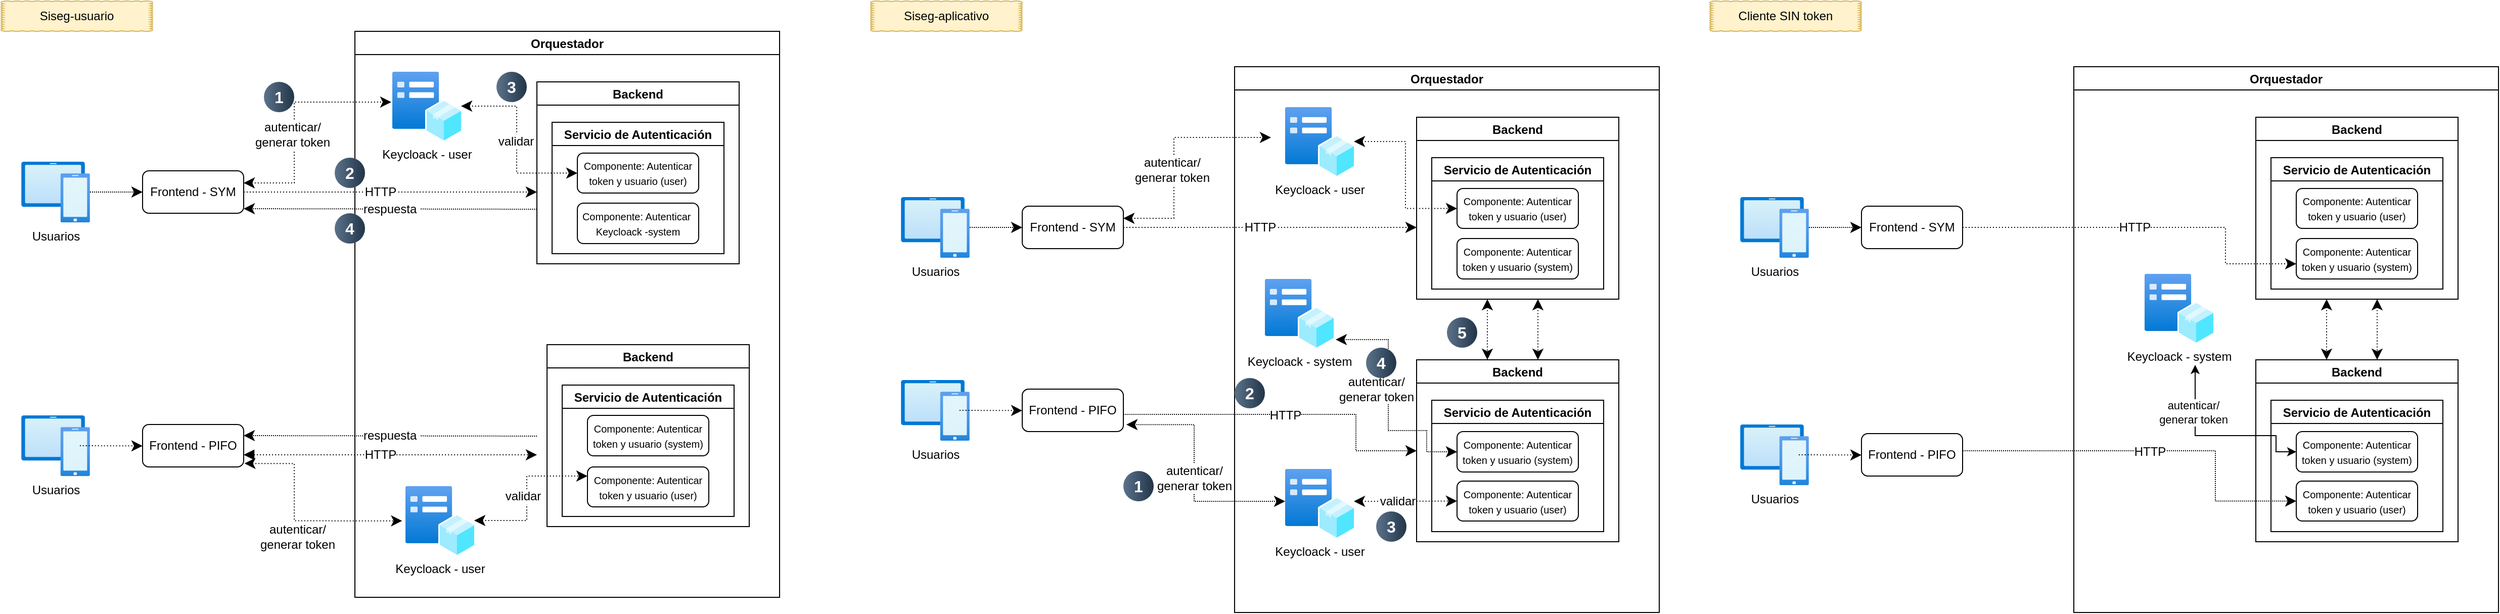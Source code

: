 <mxfile version="24.9.0">
  <diagram name="Página-1" id="T-s0mQuV8Qicfcp4VXSi">
    <mxGraphModel dx="5612" dy="2545" grid="1" gridSize="10" guides="1" tooltips="1" connect="1" arrows="1" fold="1" page="1" pageScale="1" pageWidth="827" pageHeight="1169" math="0" shadow="0">
      <root>
        <mxCell id="0" />
        <mxCell id="1" parent="0" />
        <mxCell id="W1eZ0N9mM1meKJaLG8h9-186" value="Frontend - PIFO" style="rounded=1;whiteSpace=wrap;html=1;" parent="1" vertex="1">
          <mxGeometry x="210" y="384" width="100" height="42" as="geometry" />
        </mxCell>
        <mxCell id="W1eZ0N9mM1meKJaLG8h9-191" style="edgeStyle=none;curved=1;rounded=0;orthogonalLoop=1;jettySize=auto;html=1;fontSize=12;startSize=8;endSize=8;dashed=1;dashPattern=1 2;" parent="1" source="W1eZ0N9mM1meKJaLG8h9-193" edge="1">
          <mxGeometry relative="1" as="geometry">
            <mxPoint x="600" y="224" as="targetPoint" />
          </mxGeometry>
        </mxCell>
        <mxCell id="W1eZ0N9mM1meKJaLG8h9-192" value="HTTP" style="edgeLabel;html=1;align=center;verticalAlign=middle;resizable=0;points=[];fontSize=12;" parent="W1eZ0N9mM1meKJaLG8h9-191" vertex="1" connectable="0">
          <mxGeometry x="-0.072" relative="1" as="geometry">
            <mxPoint as="offset" />
          </mxGeometry>
        </mxCell>
        <mxCell id="W1eZ0N9mM1meKJaLG8h9-193" value="Frontend - SYM" style="rounded=1;whiteSpace=wrap;html=1;" parent="1" vertex="1">
          <mxGeometry x="210" y="203" width="100" height="42" as="geometry" />
        </mxCell>
        <mxCell id="W1eZ0N9mM1meKJaLG8h9-194" value="Usuarios" style="image;aspect=fixed;html=1;points=[];align=center;fontSize=12;image=img/lib/azure2/intune/Devices.svg;" parent="1" vertex="1">
          <mxGeometry x="90" y="375" width="68" height="60" as="geometry" />
        </mxCell>
        <mxCell id="W1eZ0N9mM1meKJaLG8h9-195" style="edgeStyle=none;curved=1;rounded=0;orthogonalLoop=1;jettySize=auto;html=1;fontSize=12;startSize=8;endSize=8;dashed=1;dashPattern=1 2;entryX=0;entryY=0.5;entryDx=0;entryDy=0;" parent="1" edge="1">
          <mxGeometry relative="1" as="geometry">
            <mxPoint x="148" y="404.999" as="sourcePoint" />
            <mxPoint x="210" y="405.2" as="targetPoint" />
          </mxGeometry>
        </mxCell>
        <mxCell id="W1eZ0N9mM1meKJaLG8h9-196" style="rounded=0;orthogonalLoop=1;jettySize=auto;html=1;fontSize=12;startSize=8;endSize=8;dashed=1;dashPattern=1 1;startArrow=classic;startFill=1;edgeStyle=orthogonalEdgeStyle;exitX=1.03;exitY=0.741;exitDx=0;exitDy=0;exitPerimeter=0;" parent="1" target="W1eZ0N9mM1meKJaLG8h9-185" edge="1">
          <mxGeometry relative="1" as="geometry">
            <mxPoint x="313" y="419.122" as="sourcePoint" />
            <mxPoint x="450" y="466" as="targetPoint" />
            <Array as="points">
              <mxPoint x="380" y="419" />
              <mxPoint x="380" y="495" />
            </Array>
          </mxGeometry>
        </mxCell>
        <mxCell id="W1eZ0N9mM1meKJaLG8h9-197" value="autenticar/&lt;br&gt;generar token" style="edgeLabel;html=1;align=center;verticalAlign=middle;resizable=0;points=[];fontSize=12;" parent="W1eZ0N9mM1meKJaLG8h9-196" vertex="1" connectable="0">
          <mxGeometry x="0.068" y="-1" relative="1" as="geometry">
            <mxPoint x="1" y="-5" as="offset" />
          </mxGeometry>
        </mxCell>
        <mxCell id="W1eZ0N9mM1meKJaLG8h9-199" style="edgeStyle=orthogonalEdgeStyle;rounded=0;orthogonalLoop=1;jettySize=auto;html=1;entryX=0;entryY=0.5;entryDx=0;entryDy=0;fontSize=12;startSize=8;endSize=8;dashed=1;dashPattern=1 1;" parent="1" source="W1eZ0N9mM1meKJaLG8h9-200" target="W1eZ0N9mM1meKJaLG8h9-193" edge="1">
          <mxGeometry relative="1" as="geometry" />
        </mxCell>
        <mxCell id="W1eZ0N9mM1meKJaLG8h9-200" value="Usuarios" style="image;aspect=fixed;html=1;points=[];align=center;fontSize=12;image=img/lib/azure2/intune/Devices.svg;" parent="1" vertex="1">
          <mxGeometry x="90" y="194" width="68" height="60" as="geometry" />
        </mxCell>
        <mxCell id="W1eZ0N9mM1meKJaLG8h9-208" style="edgeStyle=orthogonalEdgeStyle;rounded=0;orthogonalLoop=1;jettySize=auto;html=1;fontSize=12;startSize=8;endSize=8;dashed=1;dashPattern=1 1;" parent="1" edge="1">
          <mxGeometry relative="1" as="geometry">
            <mxPoint x="600" y="445" as="targetPoint" />
            <mxPoint x="310" y="409" as="sourcePoint" />
            <Array as="points">
              <mxPoint x="540" y="409" />
              <mxPoint x="540" y="445" />
              <mxPoint x="600" y="445" />
            </Array>
          </mxGeometry>
        </mxCell>
        <mxCell id="W1eZ0N9mM1meKJaLG8h9-209" value="HTTP" style="edgeLabel;html=1;align=center;verticalAlign=middle;resizable=0;points=[];fontSize=12;" parent="W1eZ0N9mM1meKJaLG8h9-208" vertex="1" connectable="0">
          <mxGeometry x="-0.018" y="-1" relative="1" as="geometry">
            <mxPoint as="offset" />
          </mxGeometry>
        </mxCell>
        <mxCell id="W1eZ0N9mM1meKJaLG8h9-218" value="Orquestador" style="swimlane;" parent="1" vertex="1">
          <mxGeometry x="420" y="65" width="420" height="540" as="geometry" />
        </mxCell>
        <mxCell id="W1eZ0N9mM1meKJaLG8h9-222" style="edgeStyle=orthogonalEdgeStyle;rounded=0;orthogonalLoop=1;jettySize=auto;html=1;entryX=0;entryY=0.5;entryDx=0;entryDy=0;fontSize=12;startSize=8;endSize=8;startArrow=classic;startFill=1;dashed=1;dashPattern=1 2;" parent="W1eZ0N9mM1meKJaLG8h9-218" source="W1eZ0N9mM1meKJaLG8h9-198" target="W1eZ0N9mM1meKJaLG8h9-216" edge="1">
          <mxGeometry relative="1" as="geometry" />
        </mxCell>
        <mxCell id="W1eZ0N9mM1meKJaLG8h9-198" value="Keycloack - user" style="image;aspect=fixed;html=1;points=[];align=center;fontSize=12;image=img/lib/azure2/other/Azure_Edge_Hardware_Center.svg;" parent="W1eZ0N9mM1meKJaLG8h9-218" vertex="1">
          <mxGeometry x="50" y="40" width="68" height="68" as="geometry" />
        </mxCell>
        <mxCell id="W1eZ0N9mM1meKJaLG8h9-311" style="edgeStyle=orthogonalEdgeStyle;rounded=0;orthogonalLoop=1;jettySize=auto;html=1;fontSize=12;startSize=8;endSize=8;startArrow=classic;startFill=1;dashed=1;dashPattern=1 1;entryX=0;entryY=0.5;entryDx=0;entryDy=0;" parent="W1eZ0N9mM1meKJaLG8h9-218" target="W1eZ0N9mM1meKJaLG8h9-213" edge="1">
          <mxGeometry relative="1" as="geometry">
            <mxPoint x="100" y="270" as="sourcePoint" />
            <mxPoint x="212" y="381" as="targetPoint" />
            <Array as="points">
              <mxPoint x="152" y="270" />
              <mxPoint x="152" y="360" />
              <mxPoint x="190" y="360" />
              <mxPoint x="190" y="381" />
            </Array>
          </mxGeometry>
        </mxCell>
        <mxCell id="W1eZ0N9mM1meKJaLG8h9-316" value="autenticar/&lt;br&gt;generar token" style="edgeLabel;html=1;align=center;verticalAlign=middle;resizable=0;points=[];fontSize=12;" parent="W1eZ0N9mM1meKJaLG8h9-311" vertex="1" connectable="0">
          <mxGeometry x="-0.152" relative="1" as="geometry">
            <mxPoint x="-12" y="3" as="offset" />
          </mxGeometry>
        </mxCell>
        <mxCell id="W1eZ0N9mM1meKJaLG8h9-205" value="Keycloack - system" style="image;aspect=fixed;html=1;points=[];align=center;fontSize=12;image=img/lib/azure2/other/Azure_Edge_Hardware_Center.svg;" parent="W1eZ0N9mM1meKJaLG8h9-218" vertex="1">
          <mxGeometry x="30" y="210" width="68" height="68" as="geometry" />
        </mxCell>
        <mxCell id="W1eZ0N9mM1meKJaLG8h9-306" style="edgeStyle=none;curved=1;rounded=0;orthogonalLoop=1;jettySize=auto;html=1;fontSize=12;startSize=8;endSize=8;startArrow=classic;startFill=1;dashed=1;dashPattern=1 2;entryX=0.35;entryY=0;entryDx=0;entryDy=0;entryPerimeter=0;" parent="W1eZ0N9mM1meKJaLG8h9-218" target="W1eZ0N9mM1meKJaLG8h9-210" edge="1">
          <mxGeometry relative="1" as="geometry">
            <mxPoint x="250" y="230" as="sourcePoint" />
            <mxPoint x="250" y="280" as="targetPoint" />
          </mxGeometry>
        </mxCell>
        <mxCell id="W1eZ0N9mM1meKJaLG8h9-214" value="Backend" style="swimlane;" parent="W1eZ0N9mM1meKJaLG8h9-218" vertex="1">
          <mxGeometry x="180" y="50" width="200" height="180" as="geometry">
            <mxRectangle x="585" y="260" width="90" height="30" as="alternateBounds" />
          </mxGeometry>
        </mxCell>
        <mxCell id="W1eZ0N9mM1meKJaLG8h9-215" value="Servicio de Autenticación" style="swimlane;" parent="W1eZ0N9mM1meKJaLG8h9-214" vertex="1">
          <mxGeometry x="15" y="40" width="170" height="130" as="geometry">
            <mxRectangle x="15" y="85" width="170" height="30" as="alternateBounds" />
          </mxGeometry>
        </mxCell>
        <mxCell id="W1eZ0N9mM1meKJaLG8h9-216" value="&lt;span style=&quot;font-size: 10px;&quot;&gt;Componente: Autenticar token y usuario (user)&lt;/span&gt;" style="rounded=1;whiteSpace=wrap;html=1;" parent="W1eZ0N9mM1meKJaLG8h9-215" vertex="1">
          <mxGeometry x="25" y="30.5" width="120" height="39.5" as="geometry" />
        </mxCell>
        <mxCell id="W1eZ0N9mM1meKJaLG8h9-217" value="&lt;span style=&quot;font-size: 10px;&quot;&gt;Componente: Autenticar token y usuario (system)&lt;/span&gt;" style="rounded=1;whiteSpace=wrap;html=1;" parent="W1eZ0N9mM1meKJaLG8h9-215" vertex="1">
          <mxGeometry x="25" y="80" width="120" height="40" as="geometry" />
        </mxCell>
        <mxCell id="W1eZ0N9mM1meKJaLG8h9-187" style="edgeStyle=orthogonalEdgeStyle;rounded=0;orthogonalLoop=1;jettySize=auto;html=1;fontSize=12;startSize=8;endSize=8;dashed=1;dashPattern=1 2;startArrow=classic;startFill=1;" parent="W1eZ0N9mM1meKJaLG8h9-218" edge="1">
          <mxGeometry relative="1" as="geometry">
            <mxPoint x="36" y="70" as="targetPoint" />
            <Array as="points">
              <mxPoint x="-60" y="150" />
              <mxPoint x="-60" y="70" />
              <mxPoint x="36" y="70" />
            </Array>
            <mxPoint x="-110" y="150" as="sourcePoint" />
          </mxGeometry>
        </mxCell>
        <mxCell id="W1eZ0N9mM1meKJaLG8h9-188" value="autenticar/&lt;br&gt;generar token" style="edgeLabel;html=1;align=center;verticalAlign=middle;resizable=0;points=[];fontSize=12;" parent="W1eZ0N9mM1meKJaLG8h9-187" vertex="1" connectable="0">
          <mxGeometry x="0.024" y="2" relative="1" as="geometry">
            <mxPoint y="17" as="offset" />
          </mxGeometry>
        </mxCell>
        <mxCell id="W1eZ0N9mM1meKJaLG8h9-210" value="Backend" style="swimlane;" parent="W1eZ0N9mM1meKJaLG8h9-218" vertex="1">
          <mxGeometry x="180" y="290" width="200" height="180" as="geometry">
            <mxRectangle x="585" y="260" width="90" height="30" as="alternateBounds" />
          </mxGeometry>
        </mxCell>
        <mxCell id="W1eZ0N9mM1meKJaLG8h9-211" value="Servicio de Autenticación" style="swimlane;" parent="W1eZ0N9mM1meKJaLG8h9-210" vertex="1">
          <mxGeometry x="15" y="40" width="170" height="130" as="geometry">
            <mxRectangle x="15" y="85" width="170" height="30" as="alternateBounds" />
          </mxGeometry>
        </mxCell>
        <mxCell id="W1eZ0N9mM1meKJaLG8h9-213" value="&lt;font style=&quot;font-size: 10px;&quot;&gt;Componente: Autenticar token y usuario (system)&lt;/font&gt;" style="rounded=1;whiteSpace=wrap;html=1;" parent="W1eZ0N9mM1meKJaLG8h9-211" vertex="1">
          <mxGeometry x="25" y="31" width="120" height="40" as="geometry" />
        </mxCell>
        <mxCell id="W1eZ0N9mM1meKJaLG8h9-212" value="&lt;font style=&quot;font-size: 10px;&quot;&gt;Componente: Autenticar token y usuario (user)&lt;/font&gt;" style="rounded=1;whiteSpace=wrap;html=1;" parent="W1eZ0N9mM1meKJaLG8h9-211" vertex="1">
          <mxGeometry x="25" y="80" width="120" height="39.5" as="geometry" />
        </mxCell>
        <mxCell id="W1eZ0N9mM1meKJaLG8h9-307" style="edgeStyle=none;curved=1;rounded=0;orthogonalLoop=1;jettySize=auto;html=1;fontSize=12;startSize=8;endSize=8;startArrow=classic;startFill=1;dashed=1;dashPattern=1 2;" parent="W1eZ0N9mM1meKJaLG8h9-218" edge="1">
          <mxGeometry relative="1" as="geometry">
            <mxPoint x="300" y="230" as="sourcePoint" />
            <mxPoint x="300" y="290" as="targetPoint" />
          </mxGeometry>
        </mxCell>
        <mxCell id="W1eZ0N9mM1meKJaLG8h9-310" style="edgeStyle=orthogonalEdgeStyle;rounded=0;orthogonalLoop=1;jettySize=auto;html=1;entryX=0;entryY=0.5;entryDx=0;entryDy=0;fontSize=12;startSize=8;endSize=8;dashed=1;dashPattern=1 2;startArrow=classic;startFill=1;" parent="W1eZ0N9mM1meKJaLG8h9-218" source="W1eZ0N9mM1meKJaLG8h9-185" target="W1eZ0N9mM1meKJaLG8h9-212" edge="1">
          <mxGeometry relative="1" as="geometry">
            <Array as="points">
              <mxPoint x="140" y="430" />
              <mxPoint x="140" y="430" />
            </Array>
          </mxGeometry>
        </mxCell>
        <mxCell id="W1eZ0N9mM1meKJaLG8h9-329" value="validar" style="edgeLabel;html=1;align=center;verticalAlign=middle;resizable=0;points=[];fontSize=12;" parent="W1eZ0N9mM1meKJaLG8h9-310" vertex="1" connectable="0">
          <mxGeometry x="-0.089" y="-1" relative="1" as="geometry">
            <mxPoint x="-4" y="-1" as="offset" />
          </mxGeometry>
        </mxCell>
        <mxCell id="W1eZ0N9mM1meKJaLG8h9-185" value="Keycloack - user" style="image;aspect=fixed;html=1;points=[];align=center;fontSize=12;image=img/lib/azure2/other/Azure_Edge_Hardware_Center.svg;" parent="W1eZ0N9mM1meKJaLG8h9-218" vertex="1">
          <mxGeometry x="50" y="398" width="68" height="68" as="geometry" />
        </mxCell>
        <mxCell id="W1eZ0N9mM1meKJaLG8h9-328" value="2" style="ellipse;whiteSpace=wrap;html=1;aspect=fixed;rotation=0;gradientColor=#223548;strokeColor=none;gradientDirection=east;fillColor=#5b738b;rounded=0;pointerEvents=0;fontFamily=Helvetica;fontSize=16;fontColor=#FFFFFF;spacingTop=4;spacingBottom=4;spacingLeft=4;spacingRight=4;points=[];fontStyle=1" parent="W1eZ0N9mM1meKJaLG8h9-218" vertex="1">
          <mxGeometry y="308" width="30" height="30" as="geometry" />
        </mxCell>
        <mxCell id="W1eZ0N9mM1meKJaLG8h9-331" value="3" style="ellipse;whiteSpace=wrap;html=1;aspect=fixed;rotation=0;gradientColor=#223548;strokeColor=none;gradientDirection=east;fillColor=#5b738b;rounded=0;pointerEvents=0;fontFamily=Helvetica;fontSize=16;fontColor=#FFFFFF;spacingTop=4;spacingBottom=4;spacingLeft=4;spacingRight=4;points=[];fontStyle=1" parent="W1eZ0N9mM1meKJaLG8h9-218" vertex="1">
          <mxGeometry x="140" y="440" width="30" height="30" as="geometry" />
        </mxCell>
        <mxCell id="W1eZ0N9mM1meKJaLG8h9-332" value="4" style="ellipse;whiteSpace=wrap;html=1;aspect=fixed;rotation=0;gradientColor=#223548;strokeColor=none;gradientDirection=east;fillColor=#5b738b;rounded=0;pointerEvents=0;fontFamily=Helvetica;fontSize=16;fontColor=#FFFFFF;spacingTop=4;spacingBottom=4;spacingLeft=4;spacingRight=4;points=[];fontStyle=1" parent="W1eZ0N9mM1meKJaLG8h9-218" vertex="1">
          <mxGeometry x="130" y="278" width="30" height="30" as="geometry" />
        </mxCell>
        <mxCell id="W1eZ0N9mM1meKJaLG8h9-333" value="5" style="ellipse;whiteSpace=wrap;html=1;aspect=fixed;rotation=0;gradientColor=#223548;strokeColor=none;gradientDirection=east;fillColor=#5b738b;rounded=0;pointerEvents=0;fontFamily=Helvetica;fontSize=16;fontColor=#FFFFFF;spacingTop=4;spacingBottom=4;spacingLeft=4;spacingRight=4;points=[];fontStyle=1" parent="W1eZ0N9mM1meKJaLG8h9-218" vertex="1">
          <mxGeometry x="210" y="248" width="30" height="30" as="geometry" />
        </mxCell>
        <mxCell id="W1eZ0N9mM1meKJaLG8h9-252" value="Frontend - PIFO" style="rounded=1;whiteSpace=wrap;html=1;" parent="1" vertex="1">
          <mxGeometry x="-660" y="419" width="100" height="42" as="geometry" />
        </mxCell>
        <mxCell id="W1eZ0N9mM1meKJaLG8h9-253" style="edgeStyle=none;curved=1;rounded=0;orthogonalLoop=1;jettySize=auto;html=1;fontSize=12;startSize=8;endSize=8;dashed=1;dashPattern=1 2;startArrow=none;startFill=0;" parent="1" source="W1eZ0N9mM1meKJaLG8h9-255" edge="1">
          <mxGeometry relative="1" as="geometry">
            <mxPoint x="-270" y="189" as="targetPoint" />
          </mxGeometry>
        </mxCell>
        <mxCell id="W1eZ0N9mM1meKJaLG8h9-254" value="HTTP" style="edgeLabel;html=1;align=center;verticalAlign=middle;resizable=0;points=[];fontSize=12;" parent="W1eZ0N9mM1meKJaLG8h9-253" vertex="1" connectable="0">
          <mxGeometry x="-0.072" relative="1" as="geometry">
            <mxPoint as="offset" />
          </mxGeometry>
        </mxCell>
        <mxCell id="W1eZ0N9mM1meKJaLG8h9-255" value="Frontend - SYM" style="rounded=1;whiteSpace=wrap;html=1;" parent="1" vertex="1">
          <mxGeometry x="-660" y="168" width="100" height="42" as="geometry" />
        </mxCell>
        <mxCell id="W1eZ0N9mM1meKJaLG8h9-256" value="Usuarios" style="image;aspect=fixed;html=1;points=[];align=center;fontSize=12;image=img/lib/azure2/intune/Devices.svg;" parent="1" vertex="1">
          <mxGeometry x="-780" y="410" width="68" height="60" as="geometry" />
        </mxCell>
        <mxCell id="W1eZ0N9mM1meKJaLG8h9-257" style="edgeStyle=none;curved=1;rounded=0;orthogonalLoop=1;jettySize=auto;html=1;fontSize=12;startSize=8;endSize=8;dashed=1;dashPattern=1 2;entryX=0;entryY=0.5;entryDx=0;entryDy=0;" parent="1" edge="1">
          <mxGeometry relative="1" as="geometry">
            <mxPoint x="-722" y="439.999" as="sourcePoint" />
            <mxPoint x="-660" y="440.2" as="targetPoint" />
          </mxGeometry>
        </mxCell>
        <mxCell id="W1eZ0N9mM1meKJaLG8h9-260" style="edgeStyle=orthogonalEdgeStyle;rounded=0;orthogonalLoop=1;jettySize=auto;html=1;entryX=0;entryY=0.5;entryDx=0;entryDy=0;fontSize=12;startSize=8;endSize=8;dashed=1;dashPattern=1 1;" parent="1" source="W1eZ0N9mM1meKJaLG8h9-261" target="W1eZ0N9mM1meKJaLG8h9-255" edge="1">
          <mxGeometry relative="1" as="geometry" />
        </mxCell>
        <mxCell id="W1eZ0N9mM1meKJaLG8h9-261" value="Usuarios" style="image;aspect=fixed;html=1;points=[];align=center;fontSize=12;image=img/lib/azure2/intune/Devices.svg;" parent="1" vertex="1">
          <mxGeometry x="-780" y="159" width="68" height="60" as="geometry" />
        </mxCell>
        <mxCell id="W1eZ0N9mM1meKJaLG8h9-264" value="&#xa;Orquestador&#xa;" style="swimlane;" parent="1" vertex="1">
          <mxGeometry x="-450" y="30" width="420" height="560" as="geometry" />
        </mxCell>
        <mxCell id="W1eZ0N9mM1meKJaLG8h9-265" style="edgeStyle=orthogonalEdgeStyle;rounded=0;orthogonalLoop=1;jettySize=auto;html=1;entryX=0;entryY=0.5;entryDx=0;entryDy=0;fontSize=12;startSize=8;endSize=8;startArrow=classic;startFill=1;dashed=1;dashPattern=1 2;" parent="W1eZ0N9mM1meKJaLG8h9-264" source="W1eZ0N9mM1meKJaLG8h9-266" target="W1eZ0N9mM1meKJaLG8h9-270" edge="1">
          <mxGeometry relative="1" as="geometry">
            <Array as="points">
              <mxPoint x="160" y="74" />
              <mxPoint x="160" y="140" />
            </Array>
          </mxGeometry>
        </mxCell>
        <mxCell id="W1eZ0N9mM1meKJaLG8h9-312" value="validar" style="edgeLabel;html=1;align=center;verticalAlign=middle;resizable=0;points=[];fontSize=12;" parent="W1eZ0N9mM1meKJaLG8h9-265" vertex="1" connectable="0">
          <mxGeometry x="-0.011" y="-1" relative="1" as="geometry">
            <mxPoint as="offset" />
          </mxGeometry>
        </mxCell>
        <mxCell id="W1eZ0N9mM1meKJaLG8h9-266" value="Keycloack - user" style="image;aspect=fixed;html=1;points=[];align=center;fontSize=12;image=img/lib/azure2/other/Azure_Edge_Hardware_Center.svg;" parent="W1eZ0N9mM1meKJaLG8h9-264" vertex="1">
          <mxGeometry x="37" y="40" width="68" height="68" as="geometry" />
        </mxCell>
        <mxCell id="W1eZ0N9mM1meKJaLG8h9-268" value="Backend" style="swimlane;" parent="W1eZ0N9mM1meKJaLG8h9-264" vertex="1">
          <mxGeometry x="180" y="50" width="200" height="180" as="geometry">
            <mxRectangle x="585" y="260" width="90" height="30" as="alternateBounds" />
          </mxGeometry>
        </mxCell>
        <mxCell id="W1eZ0N9mM1meKJaLG8h9-269" value="Servicio de Autenticación" style="swimlane;" parent="W1eZ0N9mM1meKJaLG8h9-268" vertex="1">
          <mxGeometry x="15" y="40" width="170" height="130" as="geometry">
            <mxRectangle x="15" y="85" width="170" height="30" as="alternateBounds" />
          </mxGeometry>
        </mxCell>
        <mxCell id="W1eZ0N9mM1meKJaLG8h9-270" value="&lt;span style=&quot;font-size: 10px;&quot;&gt;Componente: Autenticar token y usuario (user)&lt;/span&gt;" style="rounded=1;whiteSpace=wrap;html=1;" parent="W1eZ0N9mM1meKJaLG8h9-269" vertex="1">
          <mxGeometry x="25" y="30.5" width="120" height="39.5" as="geometry" />
        </mxCell>
        <mxCell id="W1eZ0N9mM1meKJaLG8h9-271" value="&lt;font style=&quot;font-size: 10px;&quot;&gt;Componente: Autenticar&amp;nbsp;&lt;br&gt;&lt;/font&gt;&lt;span style=&quot;font-size: 10px;&quot;&gt;Keycloack -system&lt;/span&gt;" style="rounded=1;whiteSpace=wrap;html=1;" parent="W1eZ0N9mM1meKJaLG8h9-269" vertex="1">
          <mxGeometry x="25" y="80" width="120" height="40" as="geometry" />
        </mxCell>
        <mxCell id="W1eZ0N9mM1meKJaLG8h9-272" style="edgeStyle=orthogonalEdgeStyle;rounded=0;orthogonalLoop=1;jettySize=auto;html=1;fontSize=12;startSize=8;endSize=8;dashed=1;dashPattern=1 2;startArrow=classic;startFill=1;" parent="W1eZ0N9mM1meKJaLG8h9-264" edge="1">
          <mxGeometry relative="1" as="geometry">
            <mxPoint x="36" y="70" as="targetPoint" />
            <Array as="points">
              <mxPoint x="-60" y="150" />
              <mxPoint x="-60" y="70" />
              <mxPoint x="36" y="70" />
            </Array>
            <mxPoint x="-110" y="150" as="sourcePoint" />
          </mxGeometry>
        </mxCell>
        <mxCell id="W1eZ0N9mM1meKJaLG8h9-273" value="autenticar/&lt;br&gt;generar token" style="edgeLabel;html=1;align=center;verticalAlign=middle;resizable=0;points=[];fontSize=12;" parent="W1eZ0N9mM1meKJaLG8h9-272" vertex="1" connectable="0">
          <mxGeometry x="0.024" y="2" relative="1" as="geometry">
            <mxPoint y="17" as="offset" />
          </mxGeometry>
        </mxCell>
        <mxCell id="W1eZ0N9mM1meKJaLG8h9-274" value="Backend" style="swimlane;" parent="W1eZ0N9mM1meKJaLG8h9-264" vertex="1">
          <mxGeometry x="190" y="310" width="200" height="180" as="geometry">
            <mxRectangle x="585" y="260" width="90" height="30" as="alternateBounds" />
          </mxGeometry>
        </mxCell>
        <mxCell id="W1eZ0N9mM1meKJaLG8h9-275" value="Servicio de Autenticación" style="swimlane;" parent="W1eZ0N9mM1meKJaLG8h9-274" vertex="1">
          <mxGeometry x="15" y="40" width="170" height="130" as="geometry">
            <mxRectangle x="15" y="85" width="170" height="30" as="alternateBounds" />
          </mxGeometry>
        </mxCell>
        <mxCell id="W1eZ0N9mM1meKJaLG8h9-277" value="&lt;span style=&quot;font-size: 10px;&quot;&gt;Componente: Autenticar token y usuario (system)&lt;/span&gt;" style="rounded=1;whiteSpace=wrap;html=1;" parent="W1eZ0N9mM1meKJaLG8h9-275" vertex="1">
          <mxGeometry x="25" y="30" width="120" height="40" as="geometry" />
        </mxCell>
        <mxCell id="W1eZ0N9mM1meKJaLG8h9-276" value="&lt;span style=&quot;font-size: 10px;&quot;&gt;Componente: Autenticar token y usuario (user)&lt;/span&gt;" style="rounded=1;whiteSpace=wrap;html=1;" parent="W1eZ0N9mM1meKJaLG8h9-275" vertex="1">
          <mxGeometry x="25" y="81" width="120" height="39.5" as="geometry" />
        </mxCell>
        <mxCell id="W1eZ0N9mM1meKJaLG8h9-293" style="edgeStyle=none;curved=1;rounded=0;orthogonalLoop=1;jettySize=auto;html=1;fontSize=12;startSize=8;endSize=8;dashed=1;dashPattern=1 2;startArrow=block;startFill=1;" parent="W1eZ0N9mM1meKJaLG8h9-264" edge="1">
          <mxGeometry relative="1" as="geometry">
            <mxPoint x="180" y="419" as="targetPoint" />
            <mxPoint x="-110" y="419" as="sourcePoint" />
          </mxGeometry>
        </mxCell>
        <mxCell id="W1eZ0N9mM1meKJaLG8h9-294" value="HTTP" style="edgeLabel;html=1;align=center;verticalAlign=middle;resizable=0;points=[];fontSize=12;" parent="W1eZ0N9mM1meKJaLG8h9-293" vertex="1" connectable="0">
          <mxGeometry x="-0.072" relative="1" as="geometry">
            <mxPoint as="offset" />
          </mxGeometry>
        </mxCell>
        <mxCell id="W1eZ0N9mM1meKJaLG8h9-301" style="edgeStyle=orthogonalEdgeStyle;rounded=0;orthogonalLoop=1;jettySize=auto;html=1;fontSize=12;startSize=8;endSize=8;startArrow=classic;startFill=1;dashed=1;dashPattern=1 2;" parent="W1eZ0N9mM1meKJaLG8h9-264" source="W1eZ0N9mM1meKJaLG8h9-296" edge="1">
          <mxGeometry relative="1" as="geometry">
            <mxPoint x="230" y="440" as="targetPoint" />
            <Array as="points">
              <mxPoint x="170" y="484" />
              <mxPoint x="170" y="440" />
              <mxPoint x="230" y="440" />
            </Array>
          </mxGeometry>
        </mxCell>
        <mxCell id="W1eZ0N9mM1meKJaLG8h9-313" value="validar" style="edgeLabel;html=1;align=center;verticalAlign=middle;resizable=0;points=[];fontSize=12;" parent="W1eZ0N9mM1meKJaLG8h9-301" vertex="1" connectable="0">
          <mxGeometry x="-0.102" relative="1" as="geometry">
            <mxPoint x="-4" y="-6" as="offset" />
          </mxGeometry>
        </mxCell>
        <mxCell id="W1eZ0N9mM1meKJaLG8h9-296" value="Keycloack - user" style="image;aspect=fixed;html=1;points=[];align=center;fontSize=12;image=img/lib/azure2/other/Azure_Edge_Hardware_Center.svg;" parent="W1eZ0N9mM1meKJaLG8h9-264" vertex="1">
          <mxGeometry x="50" y="450" width="68" height="68" as="geometry" />
        </mxCell>
        <mxCell id="W1eZ0N9mM1meKJaLG8h9-321" value="3" style="ellipse;whiteSpace=wrap;html=1;aspect=fixed;rotation=0;gradientColor=#223548;strokeColor=none;gradientDirection=east;fillColor=#5b738b;rounded=0;pointerEvents=0;fontFamily=Helvetica;fontSize=16;fontColor=#FFFFFF;spacingTop=4;spacingBottom=4;spacingLeft=4;spacingRight=4;points=[];fontStyle=1" parent="W1eZ0N9mM1meKJaLG8h9-264" vertex="1">
          <mxGeometry x="140" y="40" width="30" height="30" as="geometry" />
        </mxCell>
        <mxCell id="W1eZ0N9mM1meKJaLG8h9-325" style="edgeStyle=none;curved=1;rounded=0;orthogonalLoop=1;jettySize=auto;html=1;entryX=1;entryY=0.75;entryDx=0;entryDy=0;fontSize=12;startSize=8;endSize=8;dashed=1;dashPattern=1 1;" parent="W1eZ0N9mM1meKJaLG8h9-264" edge="1">
          <mxGeometry relative="1" as="geometry">
            <mxPoint x="180" y="400.5" as="sourcePoint" />
            <mxPoint x="-110" y="400" as="targetPoint" />
          </mxGeometry>
        </mxCell>
        <mxCell id="W1eZ0N9mM1meKJaLG8h9-326" value="respuesta&amp;nbsp;" style="edgeLabel;html=1;align=center;verticalAlign=middle;resizable=0;points=[];fontSize=12;" parent="W1eZ0N9mM1meKJaLG8h9-325" vertex="1" connectable="0">
          <mxGeometry x="0.014" y="4" relative="1" as="geometry">
            <mxPoint x="3" y="-4" as="offset" />
          </mxGeometry>
        </mxCell>
        <mxCell id="W1eZ0N9mM1meKJaLG8h9-278" value="Siseg-usuario" style="whiteSpace=wrap;html=1;shape=mxgraph.basic.cloud_rect;fillColor=#fff2cc;strokeColor=#d6b656;" parent="1" vertex="1">
          <mxGeometry x="-800" width="150" height="30" as="geometry" />
        </mxCell>
        <mxCell id="W1eZ0N9mM1meKJaLG8h9-279" value="Siseg-aplicativo" style="whiteSpace=wrap;html=1;shape=mxgraph.basic.cloud_rect;fillColor=#fff2cc;strokeColor=#d6b656;" parent="1" vertex="1">
          <mxGeometry x="60" width="150" height="30" as="geometry" />
        </mxCell>
        <mxCell id="W1eZ0N9mM1meKJaLG8h9-299" style="edgeStyle=orthogonalEdgeStyle;rounded=0;orthogonalLoop=1;jettySize=auto;html=1;fontSize=12;startSize=8;endSize=8;dashed=1;dashPattern=1 2;startArrow=classic;startFill=1;entryX=-0.048;entryY=0.505;entryDx=0;entryDy=0;entryPerimeter=0;exitX=1.007;exitY=0.918;exitDx=0;exitDy=0;exitPerimeter=0;" parent="1" source="W1eZ0N9mM1meKJaLG8h9-252" target="W1eZ0N9mM1meKJaLG8h9-296" edge="1">
          <mxGeometry relative="1" as="geometry">
            <mxPoint x="-414" y="360" as="targetPoint" />
            <Array as="points">
              <mxPoint x="-510" y="458" />
              <mxPoint x="-510" y="514" />
            </Array>
            <mxPoint x="-560" y="440" as="sourcePoint" />
          </mxGeometry>
        </mxCell>
        <mxCell id="W1eZ0N9mM1meKJaLG8h9-300" value="autenticar/&lt;br&gt;generar token" style="edgeLabel;html=1;align=center;verticalAlign=middle;resizable=0;points=[];fontSize=12;" parent="W1eZ0N9mM1meKJaLG8h9-299" vertex="1" connectable="0">
          <mxGeometry x="0.024" y="2" relative="1" as="geometry">
            <mxPoint y="17" as="offset" />
          </mxGeometry>
        </mxCell>
        <mxCell id="W1eZ0N9mM1meKJaLG8h9-319" value="1" style="ellipse;whiteSpace=wrap;html=1;aspect=fixed;rotation=0;gradientColor=#223548;strokeColor=none;gradientDirection=east;fillColor=#5b738b;rounded=0;pointerEvents=0;fontFamily=Helvetica;fontSize=16;fontColor=#FFFFFF;spacingTop=4;spacingBottom=4;spacingLeft=4;spacingRight=4;points=[];fontStyle=1" parent="1" vertex="1">
          <mxGeometry x="-540" y="80" width="30" height="30" as="geometry" />
        </mxCell>
        <mxCell id="W1eZ0N9mM1meKJaLG8h9-322" style="edgeStyle=none;curved=1;rounded=0;orthogonalLoop=1;jettySize=auto;html=1;entryX=1;entryY=0.75;entryDx=0;entryDy=0;fontSize=12;startSize=8;endSize=8;dashed=1;dashPattern=1 1;" parent="1" edge="1">
          <mxGeometry relative="1" as="geometry">
            <mxPoint x="-270" y="206" as="sourcePoint" />
            <mxPoint x="-560" y="205.5" as="targetPoint" />
          </mxGeometry>
        </mxCell>
        <mxCell id="W1eZ0N9mM1meKJaLG8h9-324" value="respuesta&amp;nbsp;" style="edgeLabel;html=1;align=center;verticalAlign=middle;resizable=0;points=[];fontSize=12;" parent="W1eZ0N9mM1meKJaLG8h9-322" vertex="1" connectable="0">
          <mxGeometry x="0.014" y="4" relative="1" as="geometry">
            <mxPoint x="3" y="-4" as="offset" />
          </mxGeometry>
        </mxCell>
        <mxCell id="W1eZ0N9mM1meKJaLG8h9-320" value="2" style="ellipse;whiteSpace=wrap;html=1;aspect=fixed;rotation=0;gradientColor=#223548;strokeColor=none;gradientDirection=east;fillColor=#5b738b;rounded=0;pointerEvents=0;fontFamily=Helvetica;fontSize=16;fontColor=#FFFFFF;spacingTop=4;spacingBottom=4;spacingLeft=4;spacingRight=4;points=[];fontStyle=1" parent="1" vertex="1">
          <mxGeometry x="-470" y="155" width="30" height="30" as="geometry" />
        </mxCell>
        <mxCell id="W1eZ0N9mM1meKJaLG8h9-323" value="4" style="ellipse;whiteSpace=wrap;html=1;aspect=fixed;rotation=0;gradientColor=#223548;strokeColor=none;gradientDirection=east;fillColor=#5b738b;rounded=0;pointerEvents=0;fontFamily=Helvetica;fontSize=16;fontColor=#FFFFFF;spacingTop=4;spacingBottom=4;spacingLeft=4;spacingRight=4;points=[];fontStyle=1" parent="1" vertex="1">
          <mxGeometry x="-470" y="210" width="30" height="30" as="geometry" />
        </mxCell>
        <mxCell id="W1eZ0N9mM1meKJaLG8h9-327" value="1" style="ellipse;whiteSpace=wrap;html=1;aspect=fixed;rotation=0;gradientColor=#223548;strokeColor=none;gradientDirection=east;fillColor=#5b738b;rounded=0;pointerEvents=0;fontFamily=Helvetica;fontSize=16;fontColor=#FFFFFF;spacingTop=4;spacingBottom=4;spacingLeft=4;spacingRight=4;points=[];fontStyle=1" parent="1" vertex="1">
          <mxGeometry x="310" y="465" width="30" height="30" as="geometry" />
        </mxCell>
        <mxCell id="TM5l29GwyUXtNOeEZAqI-40" value="Frontend - PIFO" style="rounded=1;whiteSpace=wrap;html=1;" parent="1" vertex="1">
          <mxGeometry x="1040" y="428" width="100" height="42" as="geometry" />
        </mxCell>
        <mxCell id="TM5l29GwyUXtNOeEZAqI-41" style="edgeStyle=orthogonalEdgeStyle;rounded=0;orthogonalLoop=1;jettySize=auto;html=1;fontSize=12;startSize=8;endSize=8;dashed=1;dashPattern=1 2;entryX=0;entryY=0.625;entryDx=0;entryDy=0;entryPerimeter=0;" parent="1" source="TM5l29GwyUXtNOeEZAqI-43" edge="1" target="TM5l29GwyUXtNOeEZAqI-62">
          <mxGeometry relative="1" as="geometry">
            <mxPoint x="1430" y="224" as="targetPoint" />
            <Array as="points">
              <mxPoint x="1400" y="224" />
              <mxPoint x="1400" y="260" />
            </Array>
          </mxGeometry>
        </mxCell>
        <mxCell id="TM5l29GwyUXtNOeEZAqI-42" value="HTTP" style="edgeLabel;html=1;align=center;verticalAlign=middle;resizable=0;points=[];fontSize=12;" parent="TM5l29GwyUXtNOeEZAqI-41" vertex="1" connectable="0">
          <mxGeometry x="-0.072" relative="1" as="geometry">
            <mxPoint as="offset" />
          </mxGeometry>
        </mxCell>
        <mxCell id="TM5l29GwyUXtNOeEZAqI-43" value="Frontend - SYM" style="rounded=1;whiteSpace=wrap;html=1;" parent="1" vertex="1">
          <mxGeometry x="1040" y="203" width="100" height="42" as="geometry" />
        </mxCell>
        <mxCell id="TM5l29GwyUXtNOeEZAqI-44" value="Usuarios" style="image;aspect=fixed;html=1;points=[];align=center;fontSize=12;image=img/lib/azure2/intune/Devices.svg;" parent="1" vertex="1">
          <mxGeometry x="920" y="419" width="68" height="60" as="geometry" />
        </mxCell>
        <mxCell id="TM5l29GwyUXtNOeEZAqI-45" style="edgeStyle=none;curved=1;rounded=0;orthogonalLoop=1;jettySize=auto;html=1;fontSize=12;startSize=8;endSize=8;dashed=1;dashPattern=1 2;entryX=0;entryY=0.5;entryDx=0;entryDy=0;" parent="1" edge="1">
          <mxGeometry relative="1" as="geometry">
            <mxPoint x="978" y="448.999" as="sourcePoint" />
            <mxPoint x="1040" y="449.2" as="targetPoint" />
          </mxGeometry>
        </mxCell>
        <mxCell id="TM5l29GwyUXtNOeEZAqI-48" style="edgeStyle=orthogonalEdgeStyle;rounded=0;orthogonalLoop=1;jettySize=auto;html=1;entryX=0;entryY=0.5;entryDx=0;entryDy=0;fontSize=12;startSize=8;endSize=8;dashed=1;dashPattern=1 1;" parent="1" source="TM5l29GwyUXtNOeEZAqI-49" target="TM5l29GwyUXtNOeEZAqI-43" edge="1">
          <mxGeometry relative="1" as="geometry" />
        </mxCell>
        <mxCell id="TM5l29GwyUXtNOeEZAqI-49" value="Usuarios" style="image;aspect=fixed;html=1;points=[];align=center;fontSize=12;image=img/lib/azure2/intune/Devices.svg;" parent="1" vertex="1">
          <mxGeometry x="920" y="194" width="68" height="60" as="geometry" />
        </mxCell>
        <mxCell id="TM5l29GwyUXtNOeEZAqI-50" style="edgeStyle=orthogonalEdgeStyle;rounded=0;orthogonalLoop=1;jettySize=auto;html=1;fontSize=12;startSize=8;endSize=8;dashed=1;dashPattern=1 1;exitX=1;exitY=0.5;exitDx=0;exitDy=0;entryX=0;entryY=0.5;entryDx=0;entryDy=0;" parent="1" edge="1" target="TM5l29GwyUXtNOeEZAqI-68" source="TM5l29GwyUXtNOeEZAqI-40">
          <mxGeometry relative="1" as="geometry">
            <mxPoint x="1430" y="445" as="targetPoint" />
            <mxPoint x="1140" y="409" as="sourcePoint" />
            <Array as="points">
              <mxPoint x="1140" y="445" />
              <mxPoint x="1390" y="445" />
              <mxPoint x="1390" y="495" />
            </Array>
          </mxGeometry>
        </mxCell>
        <mxCell id="TM5l29GwyUXtNOeEZAqI-51" value="HTTP" style="edgeLabel;html=1;align=center;verticalAlign=middle;resizable=0;points=[];fontSize=12;" parent="TM5l29GwyUXtNOeEZAqI-50" vertex="1" connectable="0">
          <mxGeometry x="-0.018" y="-1" relative="1" as="geometry">
            <mxPoint as="offset" />
          </mxGeometry>
        </mxCell>
        <mxCell id="TM5l29GwyUXtNOeEZAqI-52" value="Orquestador" style="swimlane;" parent="1" vertex="1">
          <mxGeometry x="1250" y="65" width="420" height="540" as="geometry" />
        </mxCell>
        <mxCell id="TM5l29GwyUXtNOeEZAqI-58" style="edgeStyle=none;curved=1;rounded=0;orthogonalLoop=1;jettySize=auto;html=1;fontSize=12;startSize=8;endSize=8;startArrow=classic;startFill=1;dashed=1;dashPattern=1 2;entryX=0.35;entryY=0;entryDx=0;entryDy=0;entryPerimeter=0;" parent="TM5l29GwyUXtNOeEZAqI-52" target="TM5l29GwyUXtNOeEZAqI-65" edge="1">
          <mxGeometry relative="1" as="geometry">
            <mxPoint x="250" y="230" as="sourcePoint" />
            <mxPoint x="250" y="280" as="targetPoint" />
          </mxGeometry>
        </mxCell>
        <mxCell id="TM5l29GwyUXtNOeEZAqI-59" value="Backend" style="swimlane;" parent="TM5l29GwyUXtNOeEZAqI-52" vertex="1">
          <mxGeometry x="180" y="50" width="200" height="180" as="geometry">
            <mxRectangle x="585" y="260" width="90" height="30" as="alternateBounds" />
          </mxGeometry>
        </mxCell>
        <mxCell id="TM5l29GwyUXtNOeEZAqI-60" value="Servicio de Autenticación" style="swimlane;" parent="TM5l29GwyUXtNOeEZAqI-59" vertex="1">
          <mxGeometry x="15" y="40" width="170" height="130" as="geometry">
            <mxRectangle x="15" y="85" width="170" height="30" as="alternateBounds" />
          </mxGeometry>
        </mxCell>
        <mxCell id="TM5l29GwyUXtNOeEZAqI-61" value="&lt;span style=&quot;font-size: 10px;&quot;&gt;Componente: Autenticar token y usuario (user)&lt;/span&gt;" style="rounded=1;whiteSpace=wrap;html=1;" parent="TM5l29GwyUXtNOeEZAqI-60" vertex="1">
          <mxGeometry x="25" y="30.5" width="120" height="39.5" as="geometry" />
        </mxCell>
        <mxCell id="TM5l29GwyUXtNOeEZAqI-62" value="&lt;span style=&quot;font-size: 10px;&quot;&gt;Componente: Autenticar token y usuario (system)&lt;/span&gt;" style="rounded=1;whiteSpace=wrap;html=1;" parent="TM5l29GwyUXtNOeEZAqI-60" vertex="1">
          <mxGeometry x="25" y="80" width="120" height="40" as="geometry" />
        </mxCell>
        <mxCell id="TM5l29GwyUXtNOeEZAqI-65" value="Backend" style="swimlane;" parent="TM5l29GwyUXtNOeEZAqI-52" vertex="1">
          <mxGeometry x="180" y="290" width="200" height="180" as="geometry">
            <mxRectangle x="585" y="260" width="90" height="30" as="alternateBounds" />
          </mxGeometry>
        </mxCell>
        <mxCell id="TM5l29GwyUXtNOeEZAqI-66" value="Servicio de Autenticación" style="swimlane;" parent="TM5l29GwyUXtNOeEZAqI-65" vertex="1">
          <mxGeometry x="15" y="40" width="170" height="130" as="geometry">
            <mxRectangle x="15" y="85" width="170" height="30" as="alternateBounds" />
          </mxGeometry>
        </mxCell>
        <mxCell id="TM5l29GwyUXtNOeEZAqI-67" value="&lt;font style=&quot;font-size: 10px;&quot;&gt;Componente: Autenticar token y usuario (system)&lt;/font&gt;" style="rounded=1;whiteSpace=wrap;html=1;" parent="TM5l29GwyUXtNOeEZAqI-66" vertex="1">
          <mxGeometry x="25" y="31" width="120" height="40" as="geometry" />
        </mxCell>
        <mxCell id="TM5l29GwyUXtNOeEZAqI-68" value="&lt;font style=&quot;font-size: 10px;&quot;&gt;Componente: Autenticar token y usuario (user)&lt;/font&gt;" style="rounded=1;whiteSpace=wrap;html=1;" parent="TM5l29GwyUXtNOeEZAqI-66" vertex="1">
          <mxGeometry x="25" y="80" width="120" height="39.5" as="geometry" />
        </mxCell>
        <mxCell id="TM5l29GwyUXtNOeEZAqI-69" style="edgeStyle=none;curved=1;rounded=0;orthogonalLoop=1;jettySize=auto;html=1;fontSize=12;startSize=8;endSize=8;startArrow=classic;startFill=1;dashed=1;dashPattern=1 2;" parent="TM5l29GwyUXtNOeEZAqI-52" edge="1">
          <mxGeometry relative="1" as="geometry">
            <mxPoint x="300" y="230" as="sourcePoint" />
            <mxPoint x="300" y="290" as="targetPoint" />
          </mxGeometry>
        </mxCell>
        <mxCell id="kJX3JyY10uSYn2_-6dJo-1" value="Keycloack - system" style="image;aspect=fixed;html=1;points=[];align=center;fontSize=12;image=img/lib/azure2/other/Azure_Edge_Hardware_Center.svg;" vertex="1" parent="TM5l29GwyUXtNOeEZAqI-52">
          <mxGeometry x="70" y="205" width="68" height="68" as="geometry" />
        </mxCell>
        <mxCell id="kJX3JyY10uSYn2_-6dJo-2" style="edgeStyle=orthogonalEdgeStyle;rounded=0;orthogonalLoop=1;jettySize=auto;html=1;startArrow=classic;startFill=1;" edge="1" parent="TM5l29GwyUXtNOeEZAqI-52" source="TM5l29GwyUXtNOeEZAqI-67">
          <mxGeometry relative="1" as="geometry">
            <mxPoint x="120" y="295" as="targetPoint" />
            <Array as="points">
              <mxPoint x="200" y="381" />
              <mxPoint x="200" y="365" />
              <mxPoint x="120" y="365" />
            </Array>
          </mxGeometry>
        </mxCell>
        <mxCell id="kJX3JyY10uSYn2_-6dJo-3" value="autenticar/ &lt;br&gt;generar token" style="edgeLabel;html=1;align=center;verticalAlign=middle;resizable=0;points=[];" vertex="1" connectable="0" parent="kJX3JyY10uSYn2_-6dJo-2">
          <mxGeometry x="0.5" y="2" relative="1" as="geometry">
            <mxPoint as="offset" />
          </mxGeometry>
        </mxCell>
        <mxCell id="TM5l29GwyUXtNOeEZAqI-77" value="Cliente SIN token" style="whiteSpace=wrap;html=1;shape=mxgraph.basic.cloud_rect;fillColor=#fff2cc;strokeColor=#d6b656;" parent="1" vertex="1">
          <mxGeometry x="890" width="150" height="30" as="geometry" />
        </mxCell>
      </root>
    </mxGraphModel>
  </diagram>
</mxfile>
